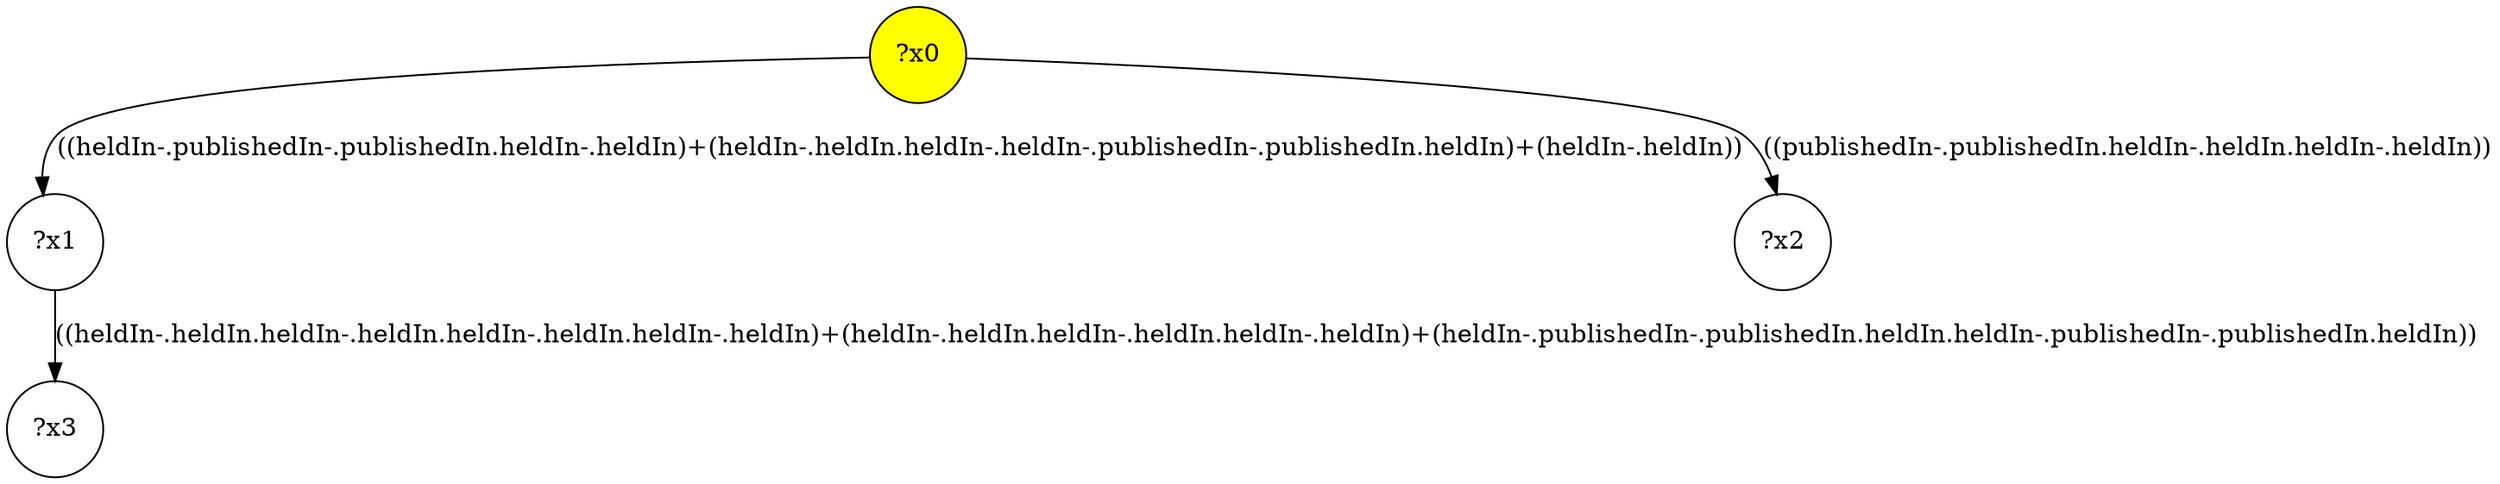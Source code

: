 digraph g {
	x0 [fillcolor="yellow", style="filled," shape=circle, label="?x0"];
	x1 [shape=circle, label="?x1"];
	x0 -> x1 [label="((heldIn-.publishedIn-.publishedIn.heldIn-.heldIn)+(heldIn-.heldIn.heldIn-.heldIn-.publishedIn-.publishedIn.heldIn)+(heldIn-.heldIn))"];
	x2 [shape=circle, label="?x2"];
	x0 -> x2 [label="((publishedIn-.publishedIn.heldIn-.heldIn.heldIn-.heldIn))"];
	x3 [shape=circle, label="?x3"];
	x1 -> x3 [label="((heldIn-.heldIn.heldIn-.heldIn.heldIn-.heldIn.heldIn-.heldIn)+(heldIn-.heldIn.heldIn-.heldIn.heldIn-.heldIn)+(heldIn-.publishedIn-.publishedIn.heldIn.heldIn-.publishedIn-.publishedIn.heldIn))"];
}
